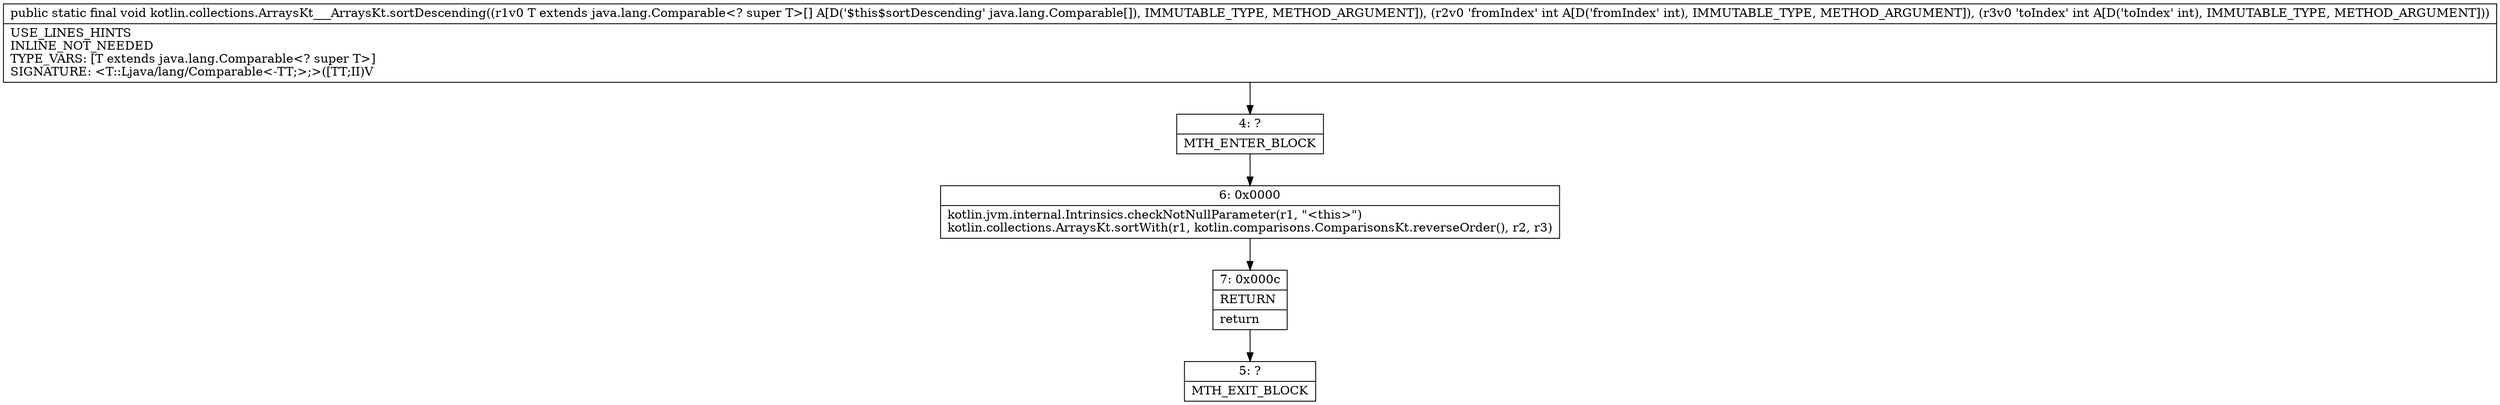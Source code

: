 digraph "CFG forkotlin.collections.ArraysKt___ArraysKt.sortDescending([Ljava\/lang\/Comparable;II)V" {
Node_4 [shape=record,label="{4\:\ ?|MTH_ENTER_BLOCK\l}"];
Node_6 [shape=record,label="{6\:\ 0x0000|kotlin.jvm.internal.Intrinsics.checkNotNullParameter(r1, \"\<this\>\")\lkotlin.collections.ArraysKt.sortWith(r1, kotlin.comparisons.ComparisonsKt.reverseOrder(), r2, r3)\l}"];
Node_7 [shape=record,label="{7\:\ 0x000c|RETURN\l|return\l}"];
Node_5 [shape=record,label="{5\:\ ?|MTH_EXIT_BLOCK\l}"];
MethodNode[shape=record,label="{public static final void kotlin.collections.ArraysKt___ArraysKt.sortDescending((r1v0 T extends java.lang.Comparable\<? super T\>[] A[D('$this$sortDescending' java.lang.Comparable[]), IMMUTABLE_TYPE, METHOD_ARGUMENT]), (r2v0 'fromIndex' int A[D('fromIndex' int), IMMUTABLE_TYPE, METHOD_ARGUMENT]), (r3v0 'toIndex' int A[D('toIndex' int), IMMUTABLE_TYPE, METHOD_ARGUMENT]))  | USE_LINES_HINTS\lINLINE_NOT_NEEDED\lTYPE_VARS: [T extends java.lang.Comparable\<? super T\>]\lSIGNATURE: \<T::Ljava\/lang\/Comparable\<\-TT;\>;\>([TT;II)V\l}"];
MethodNode -> Node_4;Node_4 -> Node_6;
Node_6 -> Node_7;
Node_7 -> Node_5;
}

